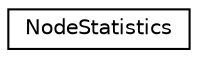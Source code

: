 digraph "Graphical Class Hierarchy"
{
 // LATEX_PDF_SIZE
  edge [fontname="Helvetica",fontsize="10",labelfontname="Helvetica",labelfontsize="10"];
  node [fontname="Helvetica",fontsize="10",shape=record];
  rankdir="LR";
  Node0 [label="NodeStatistics",height=0.2,width=0.4,color="black", fillcolor="white", style="filled",URL="$class_node_statistics.html",tooltip=" "];
}
